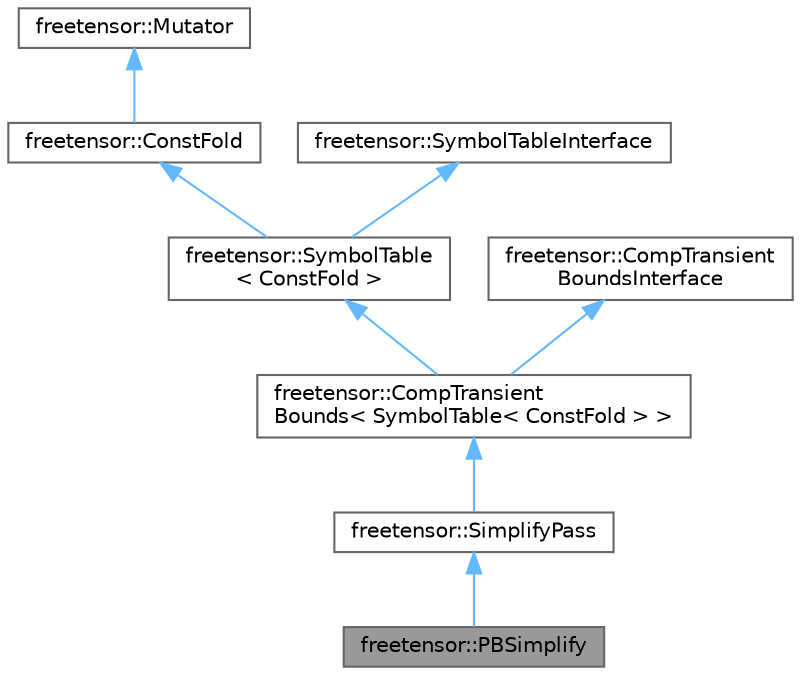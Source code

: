 digraph "freetensor::PBSimplify"
{
 // LATEX_PDF_SIZE
  bgcolor="transparent";
  edge [fontname=Helvetica,fontsize=10,labelfontname=Helvetica,labelfontsize=10];
  node [fontname=Helvetica,fontsize=10,shape=box,height=0.2,width=0.4];
  Node1 [label="freetensor::PBSimplify",height=0.2,width=0.4,color="gray40", fillcolor="grey60", style="filled", fontcolor="black",tooltip=" "];
  Node2 -> Node1 [dir="back",color="steelblue1",style="solid"];
  Node2 [label="freetensor::SimplifyPass",height=0.2,width=0.4,color="gray40", fillcolor="white", style="filled",URL="$classfreetensor_1_1SimplifyPass.html",tooltip=" "];
  Node3 -> Node2 [dir="back",color="steelblue1",style="solid"];
  Node3 [label="freetensor::CompTransient\lBounds\< SymbolTable\< ConstFold \> \>",height=0.2,width=0.4,color="gray40", fillcolor="white", style="filled",URL="$classfreetensor_1_1CompTransientBounds.html",tooltip=" "];
  Node4 -> Node3 [dir="back",color="steelblue1",style="solid"];
  Node4 [label="freetensor::SymbolTable\l\< ConstFold \>",height=0.2,width=0.4,color="gray40", fillcolor="white", style="filled",URL="$classfreetensor_1_1SymbolTable.html",tooltip=" "];
  Node5 -> Node4 [dir="back",color="steelblue1",style="solid"];
  Node5 [label="freetensor::ConstFold",height=0.2,width=0.4,color="gray40", fillcolor="white", style="filled",URL="$classfreetensor_1_1ConstFold.html",tooltip=" "];
  Node6 -> Node5 [dir="back",color="steelblue1",style="solid"];
  Node6 [label="freetensor::Mutator",height=0.2,width=0.4,color="gray40", fillcolor="white", style="filled",URL="$classfreetensor_1_1Mutator.html",tooltip=" "];
  Node7 -> Node4 [dir="back",color="steelblue1",style="solid"];
  Node7 [label="freetensor::SymbolTableInterface",height=0.2,width=0.4,color="gray40", fillcolor="white", style="filled",URL="$classfreetensor_1_1SymbolTableInterface.html",tooltip=" "];
  Node8 -> Node3 [dir="back",color="steelblue1",style="solid"];
  Node8 [label="freetensor::CompTransient\lBoundsInterface",height=0.2,width=0.4,color="gray40", fillcolor="white", style="filled",URL="$classfreetensor_1_1CompTransientBoundsInterface.html",tooltip=" "];
}
